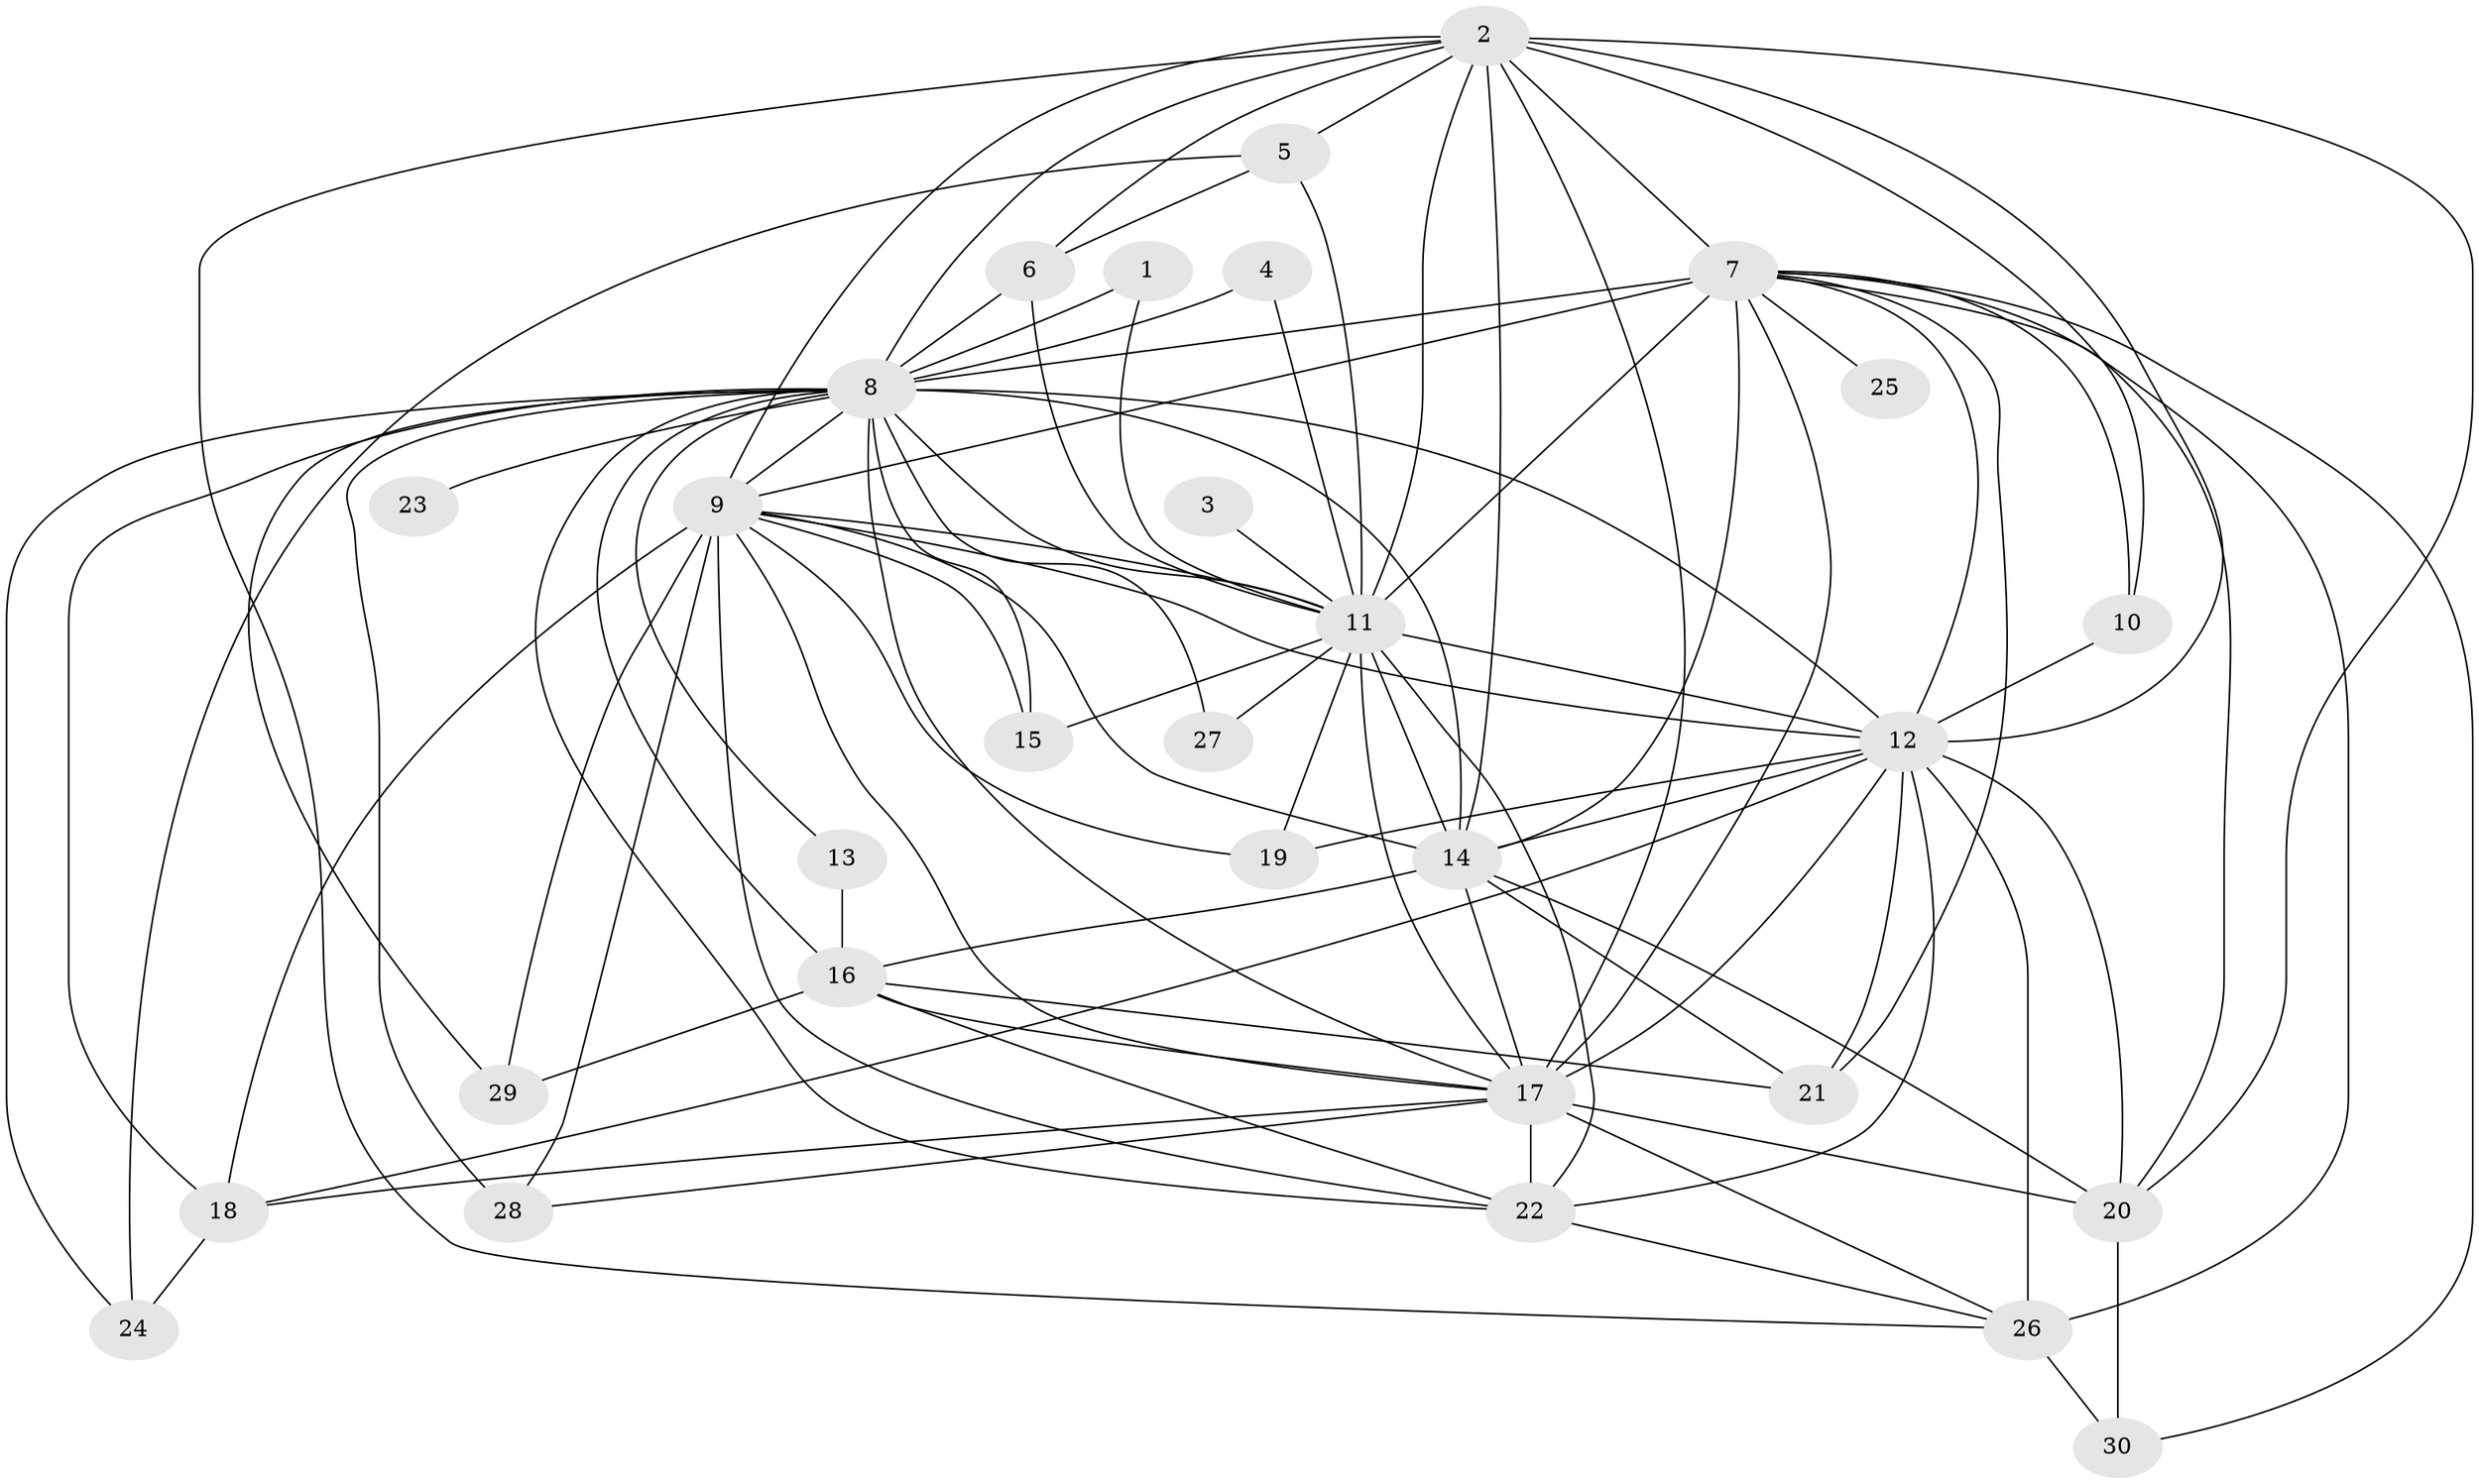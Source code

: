 // original degree distribution, {26: 0.020202020202020204, 17: 0.020202020202020204, 16: 0.010101010101010102, 15: 0.010101010101010102, 21: 0.020202020202020204, 31: 0.010101010101010102, 20: 0.010101010101010102, 5: 0.04040404040404041, 2: 0.5353535353535354, 3: 0.25252525252525254, 4: 0.04040404040404041, 6: 0.020202020202020204, 7: 0.010101010101010102}
// Generated by graph-tools (version 1.1) at 2025/36/03/04/25 23:36:32]
// undirected, 30 vertices, 93 edges
graph export_dot {
  node [color=gray90,style=filled];
  1;
  2;
  3;
  4;
  5;
  6;
  7;
  8;
  9;
  10;
  11;
  12;
  13;
  14;
  15;
  16;
  17;
  18;
  19;
  20;
  21;
  22;
  23;
  24;
  25;
  26;
  27;
  28;
  29;
  30;
  1 -- 8 [weight=1.0];
  1 -- 11 [weight=1.0];
  2 -- 5 [weight=1.0];
  2 -- 6 [weight=1.0];
  2 -- 7 [weight=2.0];
  2 -- 8 [weight=5.0];
  2 -- 9 [weight=2.0];
  2 -- 10 [weight=1.0];
  2 -- 11 [weight=3.0];
  2 -- 12 [weight=7.0];
  2 -- 14 [weight=3.0];
  2 -- 17 [weight=2.0];
  2 -- 20 [weight=1.0];
  2 -- 26 [weight=1.0];
  3 -- 11 [weight=1.0];
  4 -- 8 [weight=1.0];
  4 -- 11 [weight=1.0];
  5 -- 6 [weight=1.0];
  5 -- 11 [weight=1.0];
  5 -- 24 [weight=1.0];
  6 -- 8 [weight=1.0];
  6 -- 11 [weight=1.0];
  7 -- 8 [weight=2.0];
  7 -- 9 [weight=4.0];
  7 -- 10 [weight=1.0];
  7 -- 11 [weight=3.0];
  7 -- 12 [weight=2.0];
  7 -- 14 [weight=2.0];
  7 -- 17 [weight=1.0];
  7 -- 20 [weight=1.0];
  7 -- 21 [weight=1.0];
  7 -- 25 [weight=1.0];
  7 -- 26 [weight=4.0];
  7 -- 30 [weight=1.0];
  8 -- 9 [weight=1.0];
  8 -- 11 [weight=1.0];
  8 -- 12 [weight=2.0];
  8 -- 13 [weight=1.0];
  8 -- 14 [weight=1.0];
  8 -- 15 [weight=1.0];
  8 -- 16 [weight=1.0];
  8 -- 17 [weight=1.0];
  8 -- 18 [weight=1.0];
  8 -- 22 [weight=1.0];
  8 -- 23 [weight=1.0];
  8 -- 24 [weight=1.0];
  8 -- 27 [weight=1.0];
  8 -- 28 [weight=2.0];
  8 -- 29 [weight=1.0];
  9 -- 11 [weight=2.0];
  9 -- 12 [weight=3.0];
  9 -- 14 [weight=2.0];
  9 -- 15 [weight=1.0];
  9 -- 17 [weight=1.0];
  9 -- 18 [weight=1.0];
  9 -- 19 [weight=1.0];
  9 -- 22 [weight=1.0];
  9 -- 28 [weight=1.0];
  9 -- 29 [weight=2.0];
  10 -- 12 [weight=2.0];
  11 -- 12 [weight=2.0];
  11 -- 14 [weight=2.0];
  11 -- 15 [weight=1.0];
  11 -- 17 [weight=1.0];
  11 -- 19 [weight=1.0];
  11 -- 22 [weight=1.0];
  11 -- 27 [weight=1.0];
  12 -- 14 [weight=4.0];
  12 -- 17 [weight=3.0];
  12 -- 18 [weight=1.0];
  12 -- 19 [weight=3.0];
  12 -- 20 [weight=1.0];
  12 -- 21 [weight=3.0];
  12 -- 22 [weight=1.0];
  12 -- 26 [weight=3.0];
  13 -- 16 [weight=2.0];
  14 -- 16 [weight=1.0];
  14 -- 17 [weight=2.0];
  14 -- 20 [weight=1.0];
  14 -- 21 [weight=2.0];
  16 -- 17 [weight=1.0];
  16 -- 21 [weight=1.0];
  16 -- 22 [weight=1.0];
  16 -- 29 [weight=1.0];
  17 -- 18 [weight=1.0];
  17 -- 20 [weight=1.0];
  17 -- 22 [weight=1.0];
  17 -- 26 [weight=1.0];
  17 -- 28 [weight=1.0];
  18 -- 24 [weight=1.0];
  20 -- 30 [weight=1.0];
  22 -- 26 [weight=1.0];
  26 -- 30 [weight=1.0];
}

